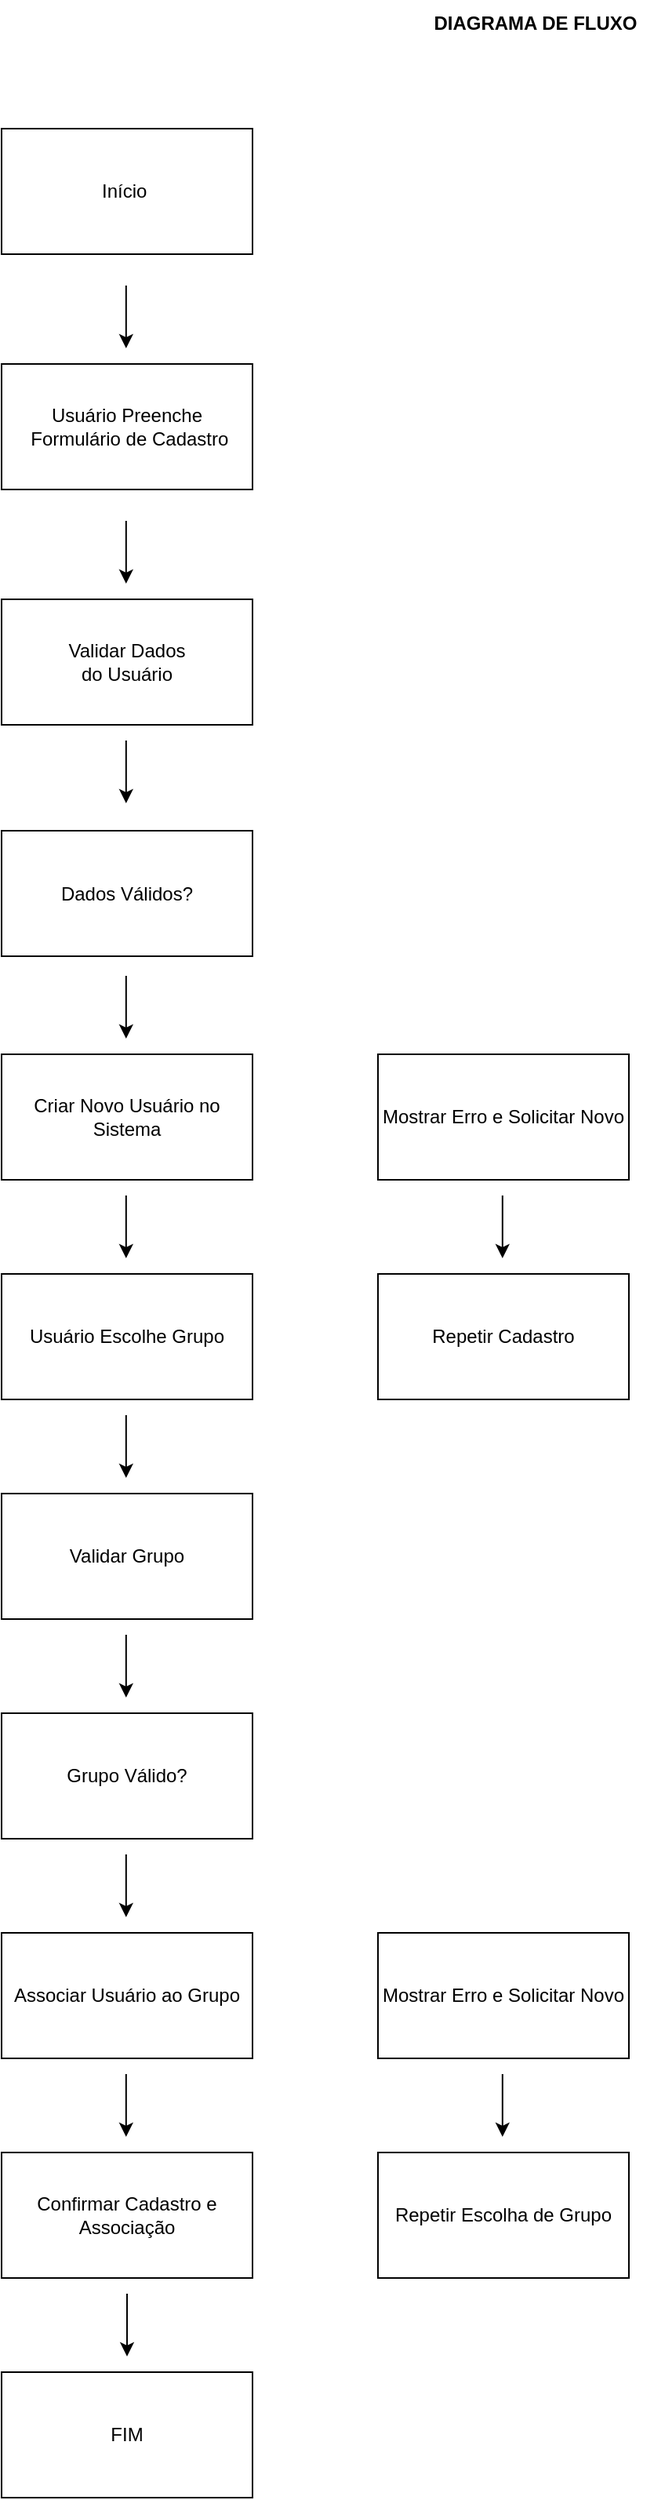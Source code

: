 <mxfile version="24.7.10">
  <diagram name="Página-1" id="qfSGnI1zLevXQ3ywGBLh">
    <mxGraphModel dx="1216" dy="4001" grid="1" gridSize="10" guides="1" tooltips="1" connect="1" arrows="1" fold="1" page="1" pageScale="1" pageWidth="827" pageHeight="1169" math="0" shadow="0">
      <root>
        <mxCell id="0" />
        <mxCell id="1" parent="0" />
        <mxCell id="4MCABvo-145ZixurHW2b-1" value="&amp;nbsp;Início&amp;nbsp;&amp;nbsp;" style="rounded=0;whiteSpace=wrap;html=1;" vertex="1" parent="1">
          <mxGeometry x="60" y="-3410" width="160" height="80" as="geometry" />
        </mxCell>
        <mxCell id="4MCABvo-145ZixurHW2b-2" value="&lt;b&gt;DIAGRAMA DE FLUXO&lt;/b&gt;" style="text;html=1;align=center;verticalAlign=middle;resizable=0;points=[];autosize=1;strokeColor=none;fillColor=none;" vertex="1" parent="1">
          <mxGeometry x="325" y="-3492" width="150" height="30" as="geometry" />
        </mxCell>
        <mxCell id="4MCABvo-145ZixurHW2b-3" value="Usuário Preenche&lt;div&gt;&amp;nbsp;Formulário de Cadastro  &lt;/div&gt;" style="rounded=0;whiteSpace=wrap;html=1;" vertex="1" parent="1">
          <mxGeometry x="60" y="-3260" width="160" height="80" as="geometry" />
        </mxCell>
        <mxCell id="4MCABvo-145ZixurHW2b-5" value="&amp;nbsp;Validar Dados&amp;nbsp;&lt;div&gt;&lt;span class=&quot;hljs-keyword&quot;&gt;&amp;nbsp; &amp;nbsp; do&amp;nbsp;&lt;/span&gt;Usuário&amp;nbsp; &amp;nbsp;&amp;nbsp;&lt;/div&gt;" style="rounded=0;whiteSpace=wrap;html=1;" vertex="1" parent="1">
          <mxGeometry x="60" y="-3110" width="160" height="80" as="geometry" />
        </mxCell>
        <mxCell id="4MCABvo-145ZixurHW2b-6" value="Dados Válidos?" style="rounded=0;whiteSpace=wrap;html=1;" vertex="1" parent="1">
          <mxGeometry x="60" y="-2962.5" width="160" height="80" as="geometry" />
        </mxCell>
        <mxCell id="4MCABvo-145ZixurHW2b-7" value="Criar Novo Usuário no Sistema" style="rounded=0;whiteSpace=wrap;html=1;" vertex="1" parent="1">
          <mxGeometry x="60" y="-2820" width="160" height="80" as="geometry" />
        </mxCell>
        <mxCell id="4MCABvo-145ZixurHW2b-8" value="Mostrar Erro e Solicitar Novo" style="rounded=0;whiteSpace=wrap;html=1;" vertex="1" parent="1">
          <mxGeometry x="300" y="-2820" width="160" height="80" as="geometry" />
        </mxCell>
        <mxCell id="4MCABvo-145ZixurHW2b-9" value="Usuário Escolhe Grupo" style="rounded=0;whiteSpace=wrap;html=1;" vertex="1" parent="1">
          <mxGeometry x="60" y="-2680" width="160" height="80" as="geometry" />
        </mxCell>
        <mxCell id="4MCABvo-145ZixurHW2b-10" value="Repetir Cadastro" style="rounded=0;whiteSpace=wrap;html=1;" vertex="1" parent="1">
          <mxGeometry x="300" y="-2680" width="160" height="80" as="geometry" />
        </mxCell>
        <mxCell id="4MCABvo-145ZixurHW2b-11" value="Validar Grupo" style="rounded=0;whiteSpace=wrap;html=1;" vertex="1" parent="1">
          <mxGeometry x="60" y="-2540" width="160" height="80" as="geometry" />
        </mxCell>
        <mxCell id="4MCABvo-145ZixurHW2b-12" value="Grupo Válido?" style="rounded=0;whiteSpace=wrap;html=1;" vertex="1" parent="1">
          <mxGeometry x="60" y="-2400" width="160" height="80" as="geometry" />
        </mxCell>
        <mxCell id="4MCABvo-145ZixurHW2b-13" value="Associar Usuário ao Grupo" style="rounded=0;whiteSpace=wrap;html=1;" vertex="1" parent="1">
          <mxGeometry x="60" y="-2260" width="160" height="80" as="geometry" />
        </mxCell>
        <mxCell id="4MCABvo-145ZixurHW2b-14" value="Repetir Escolha de Grupo" style="rounded=0;whiteSpace=wrap;html=1;" vertex="1" parent="1">
          <mxGeometry x="300" y="-2120" width="160" height="80" as="geometry" />
        </mxCell>
        <mxCell id="4MCABvo-145ZixurHW2b-15" value="Mostrar Erro e Solicitar Novo" style="rounded=0;whiteSpace=wrap;html=1;" vertex="1" parent="1">
          <mxGeometry x="300" y="-2260" width="160" height="80" as="geometry" />
        </mxCell>
        <mxCell id="4MCABvo-145ZixurHW2b-16" value="Confirmar Cadastro e Associação" style="rounded=0;whiteSpace=wrap;html=1;" vertex="1" parent="1">
          <mxGeometry x="60" y="-2120" width="160" height="80" as="geometry" />
        </mxCell>
        <mxCell id="4MCABvo-145ZixurHW2b-17" style="edgeStyle=orthogonalEdgeStyle;rounded=0;orthogonalLoop=1;jettySize=auto;html=1;exitX=0.5;exitY=1;exitDx=0;exitDy=0;" edge="1" parent="1" source="4MCABvo-145ZixurHW2b-16" target="4MCABvo-145ZixurHW2b-16">
          <mxGeometry relative="1" as="geometry" />
        </mxCell>
        <mxCell id="4MCABvo-145ZixurHW2b-18" value="FIM" style="rounded=0;whiteSpace=wrap;html=1;" vertex="1" parent="1">
          <mxGeometry x="60" y="-1980" width="160" height="80" as="geometry" />
        </mxCell>
        <mxCell id="4MCABvo-145ZixurHW2b-20" value="" style="endArrow=classic;html=1;rounded=0;" edge="1" parent="1">
          <mxGeometry width="50" height="50" relative="1" as="geometry">
            <mxPoint x="140" y="-2030" as="sourcePoint" />
            <mxPoint x="140" y="-1990" as="targetPoint" />
          </mxGeometry>
        </mxCell>
        <mxCell id="4MCABvo-145ZixurHW2b-23" value="" style="endArrow=classic;html=1;rounded=0;" edge="1" parent="1">
          <mxGeometry width="50" height="50" relative="1" as="geometry">
            <mxPoint x="139.41" y="-2170" as="sourcePoint" />
            <mxPoint x="139.41" y="-2130" as="targetPoint" />
          </mxGeometry>
        </mxCell>
        <mxCell id="4MCABvo-145ZixurHW2b-24" value="" style="endArrow=classic;html=1;rounded=0;" edge="1" parent="1">
          <mxGeometry width="50" height="50" relative="1" as="geometry">
            <mxPoint x="379.41" y="-2170" as="sourcePoint" />
            <mxPoint x="379.41" y="-2130" as="targetPoint" />
          </mxGeometry>
        </mxCell>
        <mxCell id="4MCABvo-145ZixurHW2b-25" value="" style="endArrow=classic;html=1;rounded=0;" edge="1" parent="1">
          <mxGeometry width="50" height="50" relative="1" as="geometry">
            <mxPoint x="139.41" y="-2310" as="sourcePoint" />
            <mxPoint x="139.41" y="-2270" as="targetPoint" />
          </mxGeometry>
        </mxCell>
        <mxCell id="4MCABvo-145ZixurHW2b-26" value="" style="endArrow=classic;html=1;rounded=0;" edge="1" parent="1">
          <mxGeometry width="50" height="50" relative="1" as="geometry">
            <mxPoint x="139.41" y="-2450" as="sourcePoint" />
            <mxPoint x="139.41" y="-2410" as="targetPoint" />
          </mxGeometry>
        </mxCell>
        <mxCell id="4MCABvo-145ZixurHW2b-27" value="" style="endArrow=classic;html=1;rounded=0;" edge="1" parent="1">
          <mxGeometry width="50" height="50" relative="1" as="geometry">
            <mxPoint x="139.41" y="-2590" as="sourcePoint" />
            <mxPoint x="139.41" y="-2550" as="targetPoint" />
          </mxGeometry>
        </mxCell>
        <mxCell id="4MCABvo-145ZixurHW2b-28" value="" style="endArrow=classic;html=1;rounded=0;" edge="1" parent="1">
          <mxGeometry width="50" height="50" relative="1" as="geometry">
            <mxPoint x="139.41" y="-2730" as="sourcePoint" />
            <mxPoint x="139.41" y="-2690" as="targetPoint" />
          </mxGeometry>
        </mxCell>
        <mxCell id="4MCABvo-145ZixurHW2b-29" value="" style="endArrow=classic;html=1;rounded=0;" edge="1" parent="1">
          <mxGeometry width="50" height="50" relative="1" as="geometry">
            <mxPoint x="139.41" y="-2870" as="sourcePoint" />
            <mxPoint x="139.41" y="-2830" as="targetPoint" />
          </mxGeometry>
        </mxCell>
        <mxCell id="4MCABvo-145ZixurHW2b-30" value="" style="endArrow=classic;html=1;rounded=0;" edge="1" parent="1">
          <mxGeometry width="50" height="50" relative="1" as="geometry">
            <mxPoint x="379.41" y="-2730" as="sourcePoint" />
            <mxPoint x="379.41" y="-2690" as="targetPoint" />
          </mxGeometry>
        </mxCell>
        <mxCell id="4MCABvo-145ZixurHW2b-32" value="" style="endArrow=classic;html=1;rounded=0;" edge="1" parent="1">
          <mxGeometry width="50" height="50" relative="1" as="geometry">
            <mxPoint x="139.41" y="-3160" as="sourcePoint" />
            <mxPoint x="139.41" y="-3120" as="targetPoint" />
          </mxGeometry>
        </mxCell>
        <mxCell id="4MCABvo-145ZixurHW2b-33" value="" style="endArrow=classic;html=1;rounded=0;" edge="1" parent="1">
          <mxGeometry width="50" height="50" relative="1" as="geometry">
            <mxPoint x="139.41" y="-3020" as="sourcePoint" />
            <mxPoint x="139.41" y="-2980" as="targetPoint" />
          </mxGeometry>
        </mxCell>
        <mxCell id="4MCABvo-145ZixurHW2b-34" value="" style="endArrow=classic;html=1;rounded=0;" edge="1" parent="1">
          <mxGeometry width="50" height="50" relative="1" as="geometry">
            <mxPoint x="139.41" y="-3310" as="sourcePoint" />
            <mxPoint x="139.41" y="-3270" as="targetPoint" />
          </mxGeometry>
        </mxCell>
      </root>
    </mxGraphModel>
  </diagram>
</mxfile>
